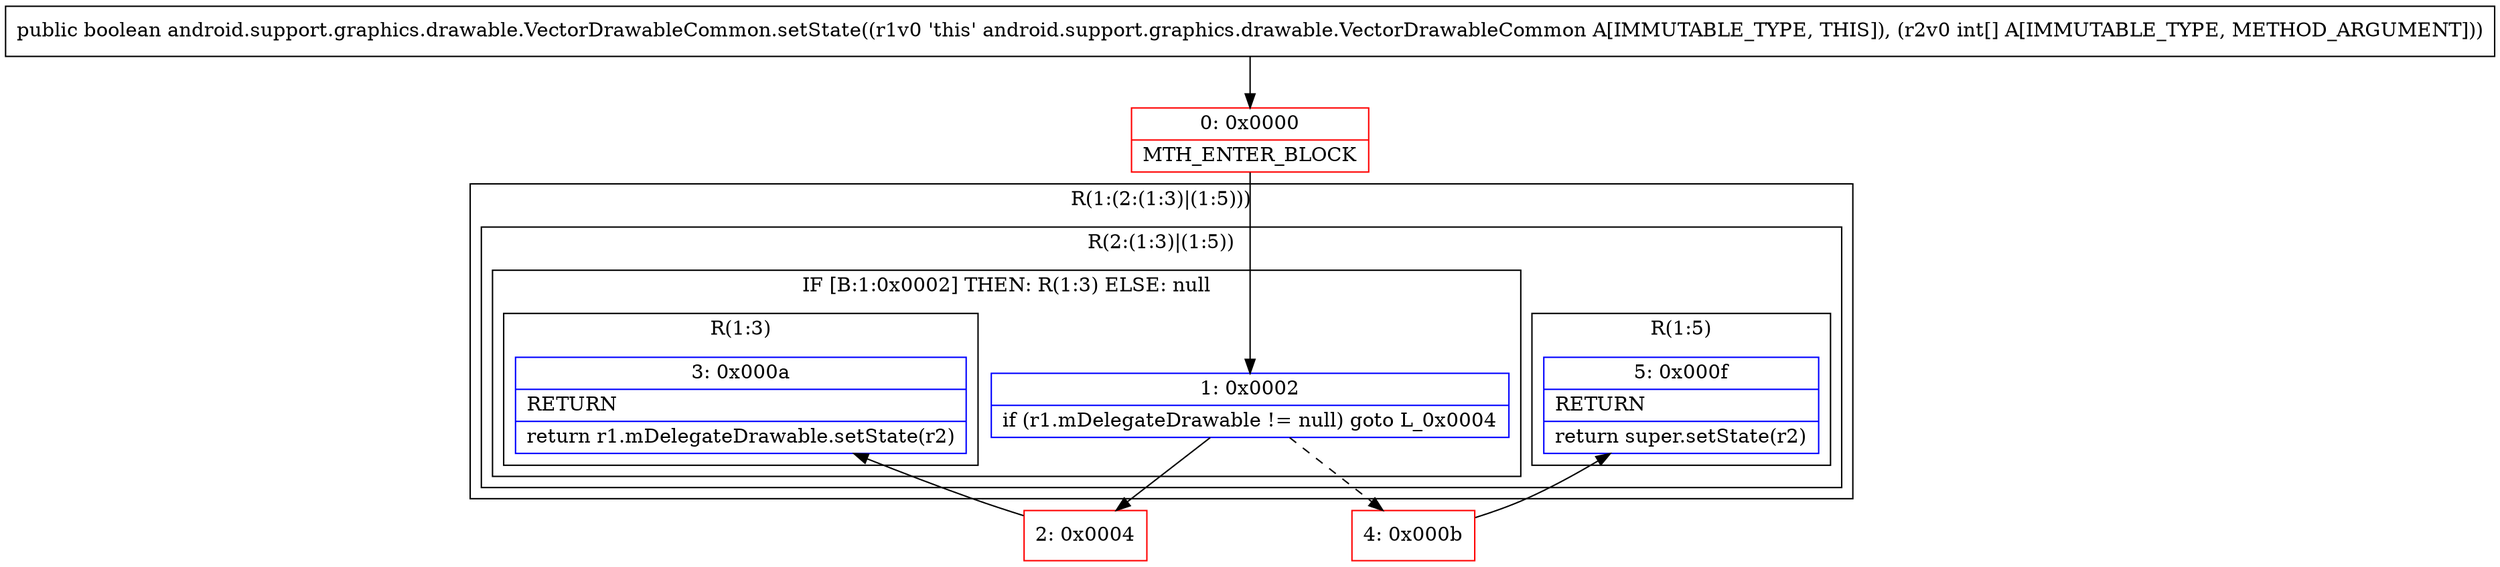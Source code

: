 digraph "CFG forandroid.support.graphics.drawable.VectorDrawableCommon.setState([I)Z" {
subgraph cluster_Region_1025550151 {
label = "R(1:(2:(1:3)|(1:5)))";
node [shape=record,color=blue];
subgraph cluster_Region_72955887 {
label = "R(2:(1:3)|(1:5))";
node [shape=record,color=blue];
subgraph cluster_IfRegion_570214000 {
label = "IF [B:1:0x0002] THEN: R(1:3) ELSE: null";
node [shape=record,color=blue];
Node_1 [shape=record,label="{1\:\ 0x0002|if (r1.mDelegateDrawable != null) goto L_0x0004\l}"];
subgraph cluster_Region_621446083 {
label = "R(1:3)";
node [shape=record,color=blue];
Node_3 [shape=record,label="{3\:\ 0x000a|RETURN\l|return r1.mDelegateDrawable.setState(r2)\l}"];
}
}
subgraph cluster_Region_489161402 {
label = "R(1:5)";
node [shape=record,color=blue];
Node_5 [shape=record,label="{5\:\ 0x000f|RETURN\l|return super.setState(r2)\l}"];
}
}
}
Node_0 [shape=record,color=red,label="{0\:\ 0x0000|MTH_ENTER_BLOCK\l}"];
Node_2 [shape=record,color=red,label="{2\:\ 0x0004}"];
Node_4 [shape=record,color=red,label="{4\:\ 0x000b}"];
MethodNode[shape=record,label="{public boolean android.support.graphics.drawable.VectorDrawableCommon.setState((r1v0 'this' android.support.graphics.drawable.VectorDrawableCommon A[IMMUTABLE_TYPE, THIS]), (r2v0 int[] A[IMMUTABLE_TYPE, METHOD_ARGUMENT])) }"];
MethodNode -> Node_0;
Node_1 -> Node_2;
Node_1 -> Node_4[style=dashed];
Node_0 -> Node_1;
Node_2 -> Node_3;
Node_4 -> Node_5;
}

